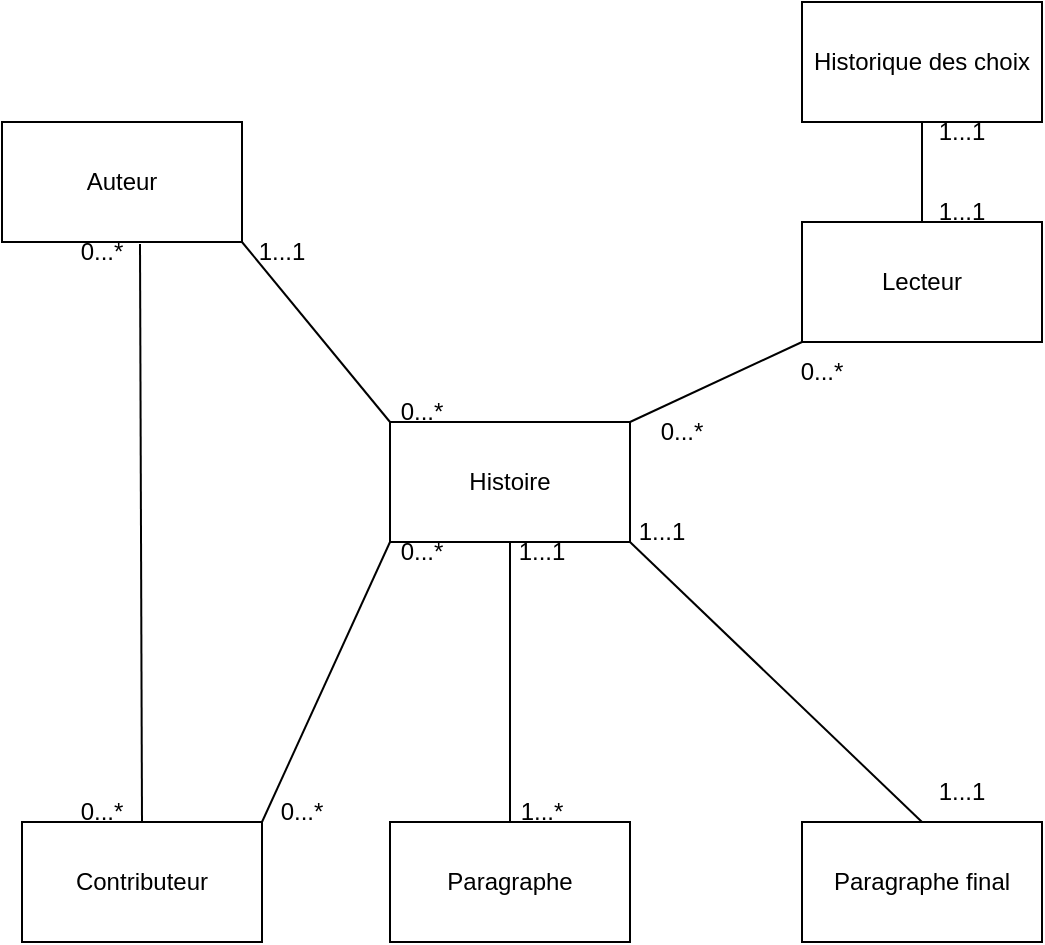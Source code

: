 <mxfile version="17.4.5" type="device"><diagram id="h5Pb5fMbyJUaIQzDimoN" name="Page-1"><mxGraphModel dx="979" dy="566" grid="1" gridSize="10" guides="1" tooltips="1" connect="1" arrows="1" fold="1" page="1" pageScale="1" pageWidth="827" pageHeight="1169" math="0" shadow="0"><root><mxCell id="0"/><mxCell id="1" parent="0"/><mxCell id="3PMW3oV-Nxst99Gu1L6c-7" value="Auteur" style="rounded=0;whiteSpace=wrap;html=1;" vertex="1" parent="1"><mxGeometry x="160" y="80" width="120" height="60" as="geometry"/></mxCell><mxCell id="3PMW3oV-Nxst99Gu1L6c-8" value="Histoire" style="rounded=0;whiteSpace=wrap;html=1;" vertex="1" parent="1"><mxGeometry x="354" y="230" width="120" height="60" as="geometry"/></mxCell><mxCell id="3PMW3oV-Nxst99Gu1L6c-9" value="Paragraphe" style="rounded=0;whiteSpace=wrap;html=1;" vertex="1" parent="1"><mxGeometry x="354" y="430" width="120" height="60" as="geometry"/></mxCell><mxCell id="3PMW3oV-Nxst99Gu1L6c-10" value="Paragraphe final" style="rounded=0;whiteSpace=wrap;html=1;" vertex="1" parent="1"><mxGeometry x="560" y="430" width="120" height="60" as="geometry"/></mxCell><mxCell id="3PMW3oV-Nxst99Gu1L6c-11" value="Contributeur" style="rounded=0;whiteSpace=wrap;html=1;" vertex="1" parent="1"><mxGeometry x="170" y="430" width="120" height="60" as="geometry"/></mxCell><mxCell id="3PMW3oV-Nxst99Gu1L6c-12" value="Lecteur" style="rounded=0;whiteSpace=wrap;html=1;" vertex="1" parent="1"><mxGeometry x="560" y="130" width="120" height="60" as="geometry"/></mxCell><mxCell id="3PMW3oV-Nxst99Gu1L6c-13" value="Historique des choix" style="rounded=0;whiteSpace=wrap;html=1;" vertex="1" parent="1"><mxGeometry x="560" y="20" width="120" height="60" as="geometry"/></mxCell><mxCell id="3PMW3oV-Nxst99Gu1L6c-14" value="" style="endArrow=none;html=1;rounded=0;exitX=0.5;exitY=0;exitDx=0;exitDy=0;entryX=0.5;entryY=1;entryDx=0;entryDy=0;" edge="1" parent="1" source="3PMW3oV-Nxst99Gu1L6c-9" target="3PMW3oV-Nxst99Gu1L6c-8"><mxGeometry width="50" height="50" relative="1" as="geometry"><mxPoint x="390" y="320" as="sourcePoint"/><mxPoint x="440" y="270" as="targetPoint"/></mxGeometry></mxCell><mxCell id="3PMW3oV-Nxst99Gu1L6c-15" value="" style="endArrow=none;html=1;rounded=0;exitX=1;exitY=0;exitDx=0;exitDy=0;entryX=0;entryY=1;entryDx=0;entryDy=0;" edge="1" parent="1" source="3PMW3oV-Nxst99Gu1L6c-11" target="3PMW3oV-Nxst99Gu1L6c-8"><mxGeometry width="50" height="50" relative="1" as="geometry"><mxPoint x="390" y="320" as="sourcePoint"/><mxPoint x="420" y="290" as="targetPoint"/></mxGeometry></mxCell><mxCell id="3PMW3oV-Nxst99Gu1L6c-16" value="" style="endArrow=none;html=1;rounded=0;entryX=0.5;entryY=0;entryDx=0;entryDy=0;exitX=1;exitY=1;exitDx=0;exitDy=0;" edge="1" parent="1" source="3PMW3oV-Nxst99Gu1L6c-8" target="3PMW3oV-Nxst99Gu1L6c-10"><mxGeometry width="50" height="50" relative="1" as="geometry"><mxPoint x="390" y="320" as="sourcePoint"/><mxPoint x="440" y="270" as="targetPoint"/></mxGeometry></mxCell><mxCell id="3PMW3oV-Nxst99Gu1L6c-17" value="" style="endArrow=none;html=1;rounded=0;entryX=0;entryY=1;entryDx=0;entryDy=0;exitX=1;exitY=0;exitDx=0;exitDy=0;" edge="1" parent="1" source="3PMW3oV-Nxst99Gu1L6c-8" target="3PMW3oV-Nxst99Gu1L6c-12"><mxGeometry width="50" height="50" relative="1" as="geometry"><mxPoint x="390" y="230" as="sourcePoint"/><mxPoint x="440" y="180" as="targetPoint"/></mxGeometry></mxCell><mxCell id="3PMW3oV-Nxst99Gu1L6c-18" value="" style="endArrow=none;html=1;rounded=0;entryX=0.5;entryY=1;entryDx=0;entryDy=0;exitX=0.5;exitY=0;exitDx=0;exitDy=0;" edge="1" parent="1" source="3PMW3oV-Nxst99Gu1L6c-12" target="3PMW3oV-Nxst99Gu1L6c-13"><mxGeometry width="50" height="50" relative="1" as="geometry"><mxPoint x="390" y="230" as="sourcePoint"/><mxPoint x="440" y="180" as="targetPoint"/></mxGeometry></mxCell><mxCell id="3PMW3oV-Nxst99Gu1L6c-19" value="" style="endArrow=none;html=1;rounded=0;entryX=1;entryY=1;entryDx=0;entryDy=0;exitX=0;exitY=0;exitDx=0;exitDy=0;" edge="1" parent="1" source="3PMW3oV-Nxst99Gu1L6c-8" target="3PMW3oV-Nxst99Gu1L6c-7"><mxGeometry width="50" height="50" relative="1" as="geometry"><mxPoint x="390" y="230" as="sourcePoint"/><mxPoint x="440" y="180" as="targetPoint"/></mxGeometry></mxCell><mxCell id="3PMW3oV-Nxst99Gu1L6c-20" value="" style="endArrow=none;html=1;rounded=0;entryX=0.575;entryY=1.017;entryDx=0;entryDy=0;exitX=0.5;exitY=0;exitDx=0;exitDy=0;entryPerimeter=0;" edge="1" parent="1" source="3PMW3oV-Nxst99Gu1L6c-11" target="3PMW3oV-Nxst99Gu1L6c-7"><mxGeometry width="50" height="50" relative="1" as="geometry"><mxPoint x="390" y="230" as="sourcePoint"/><mxPoint x="440" y="180" as="targetPoint"/></mxGeometry></mxCell><mxCell id="3PMW3oV-Nxst99Gu1L6c-21" value="0...*" style="text;html=1;strokeColor=none;fillColor=none;align=center;verticalAlign=middle;whiteSpace=wrap;rounded=0;" vertex="1" parent="1"><mxGeometry x="540" y="190" width="60" height="30" as="geometry"/></mxCell><mxCell id="3PMW3oV-Nxst99Gu1L6c-22" value="0...*" style="text;html=1;strokeColor=none;fillColor=none;align=center;verticalAlign=middle;whiteSpace=wrap;rounded=0;" vertex="1" parent="1"><mxGeometry x="470" y="220" width="60" height="30" as="geometry"/></mxCell><mxCell id="3PMW3oV-Nxst99Gu1L6c-24" value="1...1" style="text;html=1;strokeColor=none;fillColor=none;align=center;verticalAlign=middle;whiteSpace=wrap;rounded=0;" vertex="1" parent="1"><mxGeometry x="610" y="110" width="60" height="30" as="geometry"/></mxCell><mxCell id="3PMW3oV-Nxst99Gu1L6c-25" value="1...1" style="text;html=1;strokeColor=none;fillColor=none;align=center;verticalAlign=middle;whiteSpace=wrap;rounded=0;" vertex="1" parent="1"><mxGeometry x="610" y="70" width="60" height="30" as="geometry"/></mxCell><mxCell id="3PMW3oV-Nxst99Gu1L6c-26" value="1...1" style="text;html=1;strokeColor=none;fillColor=none;align=center;verticalAlign=middle;whiteSpace=wrap;rounded=0;" vertex="1" parent="1"><mxGeometry x="460" y="270" width="60" height="30" as="geometry"/></mxCell><mxCell id="3PMW3oV-Nxst99Gu1L6c-27" value="1...1" style="text;html=1;strokeColor=none;fillColor=none;align=center;verticalAlign=middle;whiteSpace=wrap;rounded=0;" vertex="1" parent="1"><mxGeometry x="610" y="400" width="60" height="30" as="geometry"/></mxCell><mxCell id="3PMW3oV-Nxst99Gu1L6c-28" value="1...*" style="text;html=1;strokeColor=none;fillColor=none;align=center;verticalAlign=middle;whiteSpace=wrap;rounded=0;" vertex="1" parent="1"><mxGeometry x="400" y="410" width="60" height="30" as="geometry"/></mxCell><mxCell id="3PMW3oV-Nxst99Gu1L6c-29" value="1...1" style="text;html=1;strokeColor=none;fillColor=none;align=center;verticalAlign=middle;whiteSpace=wrap;rounded=0;" vertex="1" parent="1"><mxGeometry x="400" y="280" width="60" height="30" as="geometry"/></mxCell><mxCell id="3PMW3oV-Nxst99Gu1L6c-31" value="0...*" style="text;html=1;strokeColor=none;fillColor=none;align=center;verticalAlign=middle;whiteSpace=wrap;rounded=0;" vertex="1" parent="1"><mxGeometry x="280" y="410" width="60" height="30" as="geometry"/></mxCell><mxCell id="3PMW3oV-Nxst99Gu1L6c-33" value="0...*" style="text;html=1;strokeColor=none;fillColor=none;align=center;verticalAlign=middle;whiteSpace=wrap;rounded=0;" vertex="1" parent="1"><mxGeometry x="340" y="280" width="60" height="30" as="geometry"/></mxCell><mxCell id="3PMW3oV-Nxst99Gu1L6c-34" value="0...*" style="text;html=1;strokeColor=none;fillColor=none;align=center;verticalAlign=middle;whiteSpace=wrap;rounded=0;" vertex="1" parent="1"><mxGeometry x="180" y="130" width="60" height="30" as="geometry"/></mxCell><mxCell id="3PMW3oV-Nxst99Gu1L6c-35" value="0...*" style="text;html=1;strokeColor=none;fillColor=none;align=center;verticalAlign=middle;whiteSpace=wrap;rounded=0;" vertex="1" parent="1"><mxGeometry x="180" y="410" width="60" height="30" as="geometry"/></mxCell><mxCell id="3PMW3oV-Nxst99Gu1L6c-36" value="0...*" style="text;html=1;strokeColor=none;fillColor=none;align=center;verticalAlign=middle;whiteSpace=wrap;rounded=0;" vertex="1" parent="1"><mxGeometry x="340" y="210" width="60" height="30" as="geometry"/></mxCell><mxCell id="3PMW3oV-Nxst99Gu1L6c-37" value="1...1" style="text;html=1;strokeColor=none;fillColor=none;align=center;verticalAlign=middle;whiteSpace=wrap;rounded=0;" vertex="1" parent="1"><mxGeometry x="270" y="130" width="60" height="30" as="geometry"/></mxCell></root></mxGraphModel></diagram></mxfile>